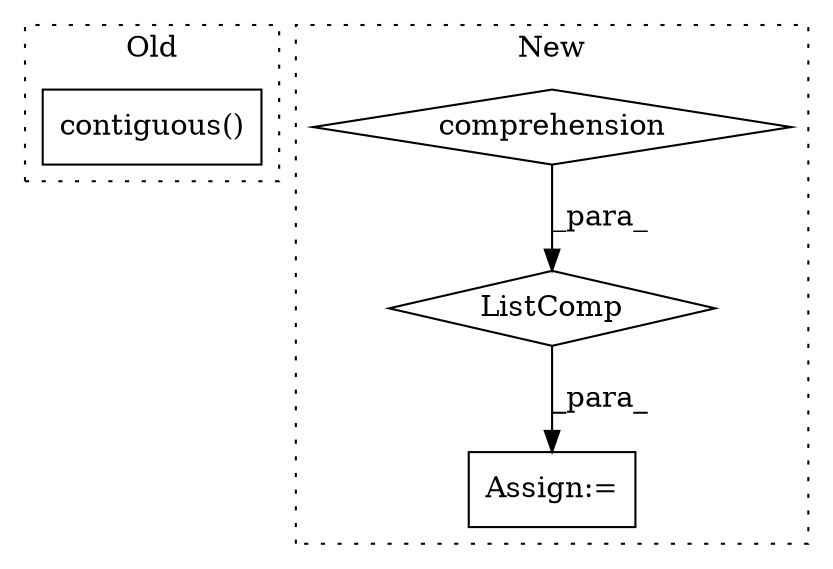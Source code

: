 digraph G {
subgraph cluster0 {
1 [label="contiguous()" a="75" s="3060" l="31" shape="box"];
label = "Old";
style="dotted";
}
subgraph cluster1 {
2 [label="ListComp" a="106" s="3785" l="87" shape="diamond"];
3 [label="comprehension" a="45" s="3801" l="3" shape="diamond"];
4 [label="Assign:=" a="68" s="3931" l="3" shape="box"];
label = "New";
style="dotted";
}
2 -> 4 [label="_para_"];
3 -> 2 [label="_para_"];
}